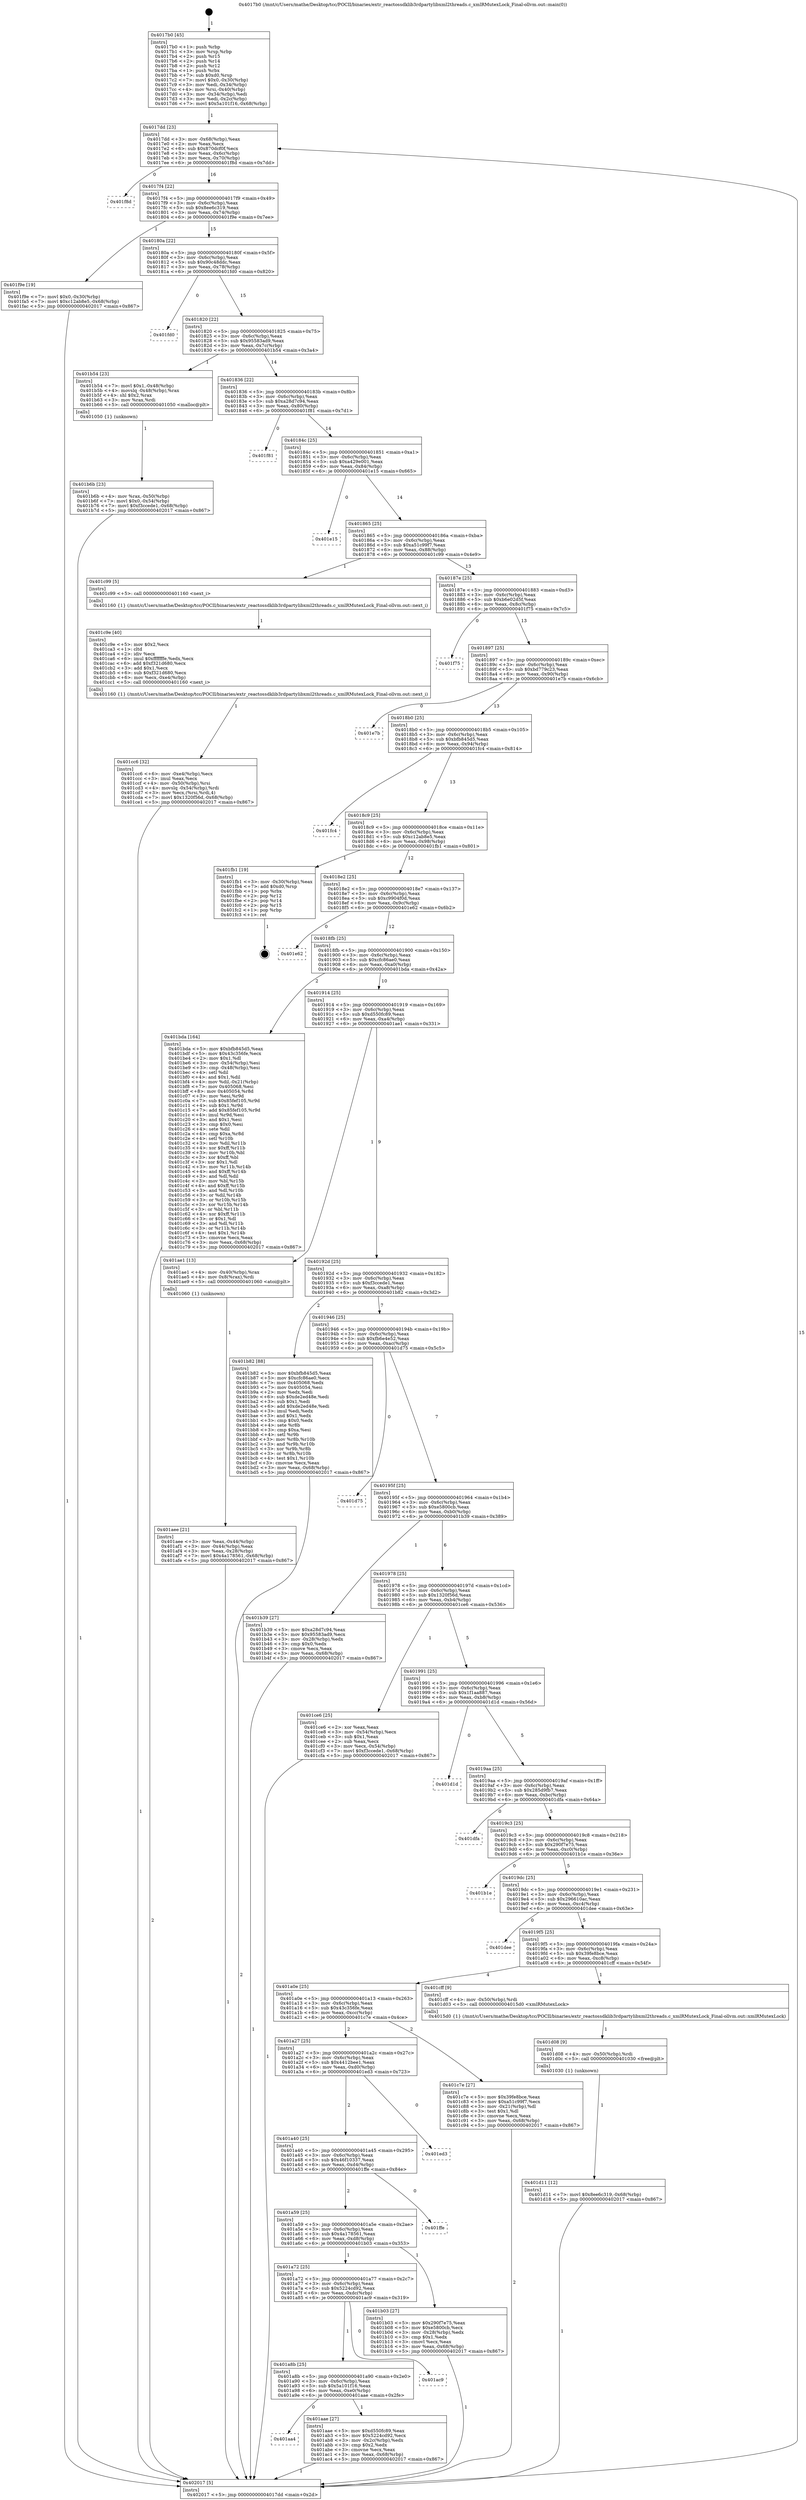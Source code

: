 digraph "0x4017b0" {
  label = "0x4017b0 (/mnt/c/Users/mathe/Desktop/tcc/POCII/binaries/extr_reactossdklib3rdpartylibxml2threads.c_xmlRMutexLock_Final-ollvm.out::main(0))"
  labelloc = "t"
  node[shape=record]

  Entry [label="",width=0.3,height=0.3,shape=circle,fillcolor=black,style=filled]
  "0x4017dd" [label="{
     0x4017dd [23]\l
     | [instrs]\l
     &nbsp;&nbsp;0x4017dd \<+3\>: mov -0x68(%rbp),%eax\l
     &nbsp;&nbsp;0x4017e0 \<+2\>: mov %eax,%ecx\l
     &nbsp;&nbsp;0x4017e2 \<+6\>: sub $0x870dcf0f,%ecx\l
     &nbsp;&nbsp;0x4017e8 \<+3\>: mov %eax,-0x6c(%rbp)\l
     &nbsp;&nbsp;0x4017eb \<+3\>: mov %ecx,-0x70(%rbp)\l
     &nbsp;&nbsp;0x4017ee \<+6\>: je 0000000000401f8d \<main+0x7dd\>\l
  }"]
  "0x401f8d" [label="{
     0x401f8d\l
  }", style=dashed]
  "0x4017f4" [label="{
     0x4017f4 [22]\l
     | [instrs]\l
     &nbsp;&nbsp;0x4017f4 \<+5\>: jmp 00000000004017f9 \<main+0x49\>\l
     &nbsp;&nbsp;0x4017f9 \<+3\>: mov -0x6c(%rbp),%eax\l
     &nbsp;&nbsp;0x4017fc \<+5\>: sub $0x8ee6c319,%eax\l
     &nbsp;&nbsp;0x401801 \<+3\>: mov %eax,-0x74(%rbp)\l
     &nbsp;&nbsp;0x401804 \<+6\>: je 0000000000401f9e \<main+0x7ee\>\l
  }"]
  Exit [label="",width=0.3,height=0.3,shape=circle,fillcolor=black,style=filled,peripheries=2]
  "0x401f9e" [label="{
     0x401f9e [19]\l
     | [instrs]\l
     &nbsp;&nbsp;0x401f9e \<+7\>: movl $0x0,-0x30(%rbp)\l
     &nbsp;&nbsp;0x401fa5 \<+7\>: movl $0xc12ab8e5,-0x68(%rbp)\l
     &nbsp;&nbsp;0x401fac \<+5\>: jmp 0000000000402017 \<main+0x867\>\l
  }"]
  "0x40180a" [label="{
     0x40180a [22]\l
     | [instrs]\l
     &nbsp;&nbsp;0x40180a \<+5\>: jmp 000000000040180f \<main+0x5f\>\l
     &nbsp;&nbsp;0x40180f \<+3\>: mov -0x6c(%rbp),%eax\l
     &nbsp;&nbsp;0x401812 \<+5\>: sub $0x90c48ddc,%eax\l
     &nbsp;&nbsp;0x401817 \<+3\>: mov %eax,-0x78(%rbp)\l
     &nbsp;&nbsp;0x40181a \<+6\>: je 0000000000401fd0 \<main+0x820\>\l
  }"]
  "0x401d11" [label="{
     0x401d11 [12]\l
     | [instrs]\l
     &nbsp;&nbsp;0x401d11 \<+7\>: movl $0x8ee6c319,-0x68(%rbp)\l
     &nbsp;&nbsp;0x401d18 \<+5\>: jmp 0000000000402017 \<main+0x867\>\l
  }"]
  "0x401fd0" [label="{
     0x401fd0\l
  }", style=dashed]
  "0x401820" [label="{
     0x401820 [22]\l
     | [instrs]\l
     &nbsp;&nbsp;0x401820 \<+5\>: jmp 0000000000401825 \<main+0x75\>\l
     &nbsp;&nbsp;0x401825 \<+3\>: mov -0x6c(%rbp),%eax\l
     &nbsp;&nbsp;0x401828 \<+5\>: sub $0x95583ad9,%eax\l
     &nbsp;&nbsp;0x40182d \<+3\>: mov %eax,-0x7c(%rbp)\l
     &nbsp;&nbsp;0x401830 \<+6\>: je 0000000000401b54 \<main+0x3a4\>\l
  }"]
  "0x401d08" [label="{
     0x401d08 [9]\l
     | [instrs]\l
     &nbsp;&nbsp;0x401d08 \<+4\>: mov -0x50(%rbp),%rdi\l
     &nbsp;&nbsp;0x401d0c \<+5\>: call 0000000000401030 \<free@plt\>\l
     | [calls]\l
     &nbsp;&nbsp;0x401030 \{1\} (unknown)\l
  }"]
  "0x401b54" [label="{
     0x401b54 [23]\l
     | [instrs]\l
     &nbsp;&nbsp;0x401b54 \<+7\>: movl $0x1,-0x48(%rbp)\l
     &nbsp;&nbsp;0x401b5b \<+4\>: movslq -0x48(%rbp),%rax\l
     &nbsp;&nbsp;0x401b5f \<+4\>: shl $0x2,%rax\l
     &nbsp;&nbsp;0x401b63 \<+3\>: mov %rax,%rdi\l
     &nbsp;&nbsp;0x401b66 \<+5\>: call 0000000000401050 \<malloc@plt\>\l
     | [calls]\l
     &nbsp;&nbsp;0x401050 \{1\} (unknown)\l
  }"]
  "0x401836" [label="{
     0x401836 [22]\l
     | [instrs]\l
     &nbsp;&nbsp;0x401836 \<+5\>: jmp 000000000040183b \<main+0x8b\>\l
     &nbsp;&nbsp;0x40183b \<+3\>: mov -0x6c(%rbp),%eax\l
     &nbsp;&nbsp;0x40183e \<+5\>: sub $0xa28d7c94,%eax\l
     &nbsp;&nbsp;0x401843 \<+3\>: mov %eax,-0x80(%rbp)\l
     &nbsp;&nbsp;0x401846 \<+6\>: je 0000000000401f81 \<main+0x7d1\>\l
  }"]
  "0x401cc6" [label="{
     0x401cc6 [32]\l
     | [instrs]\l
     &nbsp;&nbsp;0x401cc6 \<+6\>: mov -0xe4(%rbp),%ecx\l
     &nbsp;&nbsp;0x401ccc \<+3\>: imul %eax,%ecx\l
     &nbsp;&nbsp;0x401ccf \<+4\>: mov -0x50(%rbp),%rsi\l
     &nbsp;&nbsp;0x401cd3 \<+4\>: movslq -0x54(%rbp),%rdi\l
     &nbsp;&nbsp;0x401cd7 \<+3\>: mov %ecx,(%rsi,%rdi,4)\l
     &nbsp;&nbsp;0x401cda \<+7\>: movl $0x1320f56d,-0x68(%rbp)\l
     &nbsp;&nbsp;0x401ce1 \<+5\>: jmp 0000000000402017 \<main+0x867\>\l
  }"]
  "0x401f81" [label="{
     0x401f81\l
  }", style=dashed]
  "0x40184c" [label="{
     0x40184c [25]\l
     | [instrs]\l
     &nbsp;&nbsp;0x40184c \<+5\>: jmp 0000000000401851 \<main+0xa1\>\l
     &nbsp;&nbsp;0x401851 \<+3\>: mov -0x6c(%rbp),%eax\l
     &nbsp;&nbsp;0x401854 \<+5\>: sub $0xa429e001,%eax\l
     &nbsp;&nbsp;0x401859 \<+6\>: mov %eax,-0x84(%rbp)\l
     &nbsp;&nbsp;0x40185f \<+6\>: je 0000000000401e15 \<main+0x665\>\l
  }"]
  "0x401c9e" [label="{
     0x401c9e [40]\l
     | [instrs]\l
     &nbsp;&nbsp;0x401c9e \<+5\>: mov $0x2,%ecx\l
     &nbsp;&nbsp;0x401ca3 \<+1\>: cltd\l
     &nbsp;&nbsp;0x401ca4 \<+2\>: idiv %ecx\l
     &nbsp;&nbsp;0x401ca6 \<+6\>: imul $0xfffffffe,%edx,%ecx\l
     &nbsp;&nbsp;0x401cac \<+6\>: add $0xf321d680,%ecx\l
     &nbsp;&nbsp;0x401cb2 \<+3\>: add $0x1,%ecx\l
     &nbsp;&nbsp;0x401cb5 \<+6\>: sub $0xf321d680,%ecx\l
     &nbsp;&nbsp;0x401cbb \<+6\>: mov %ecx,-0xe4(%rbp)\l
     &nbsp;&nbsp;0x401cc1 \<+5\>: call 0000000000401160 \<next_i\>\l
     | [calls]\l
     &nbsp;&nbsp;0x401160 \{1\} (/mnt/c/Users/mathe/Desktop/tcc/POCII/binaries/extr_reactossdklib3rdpartylibxml2threads.c_xmlRMutexLock_Final-ollvm.out::next_i)\l
  }"]
  "0x401e15" [label="{
     0x401e15\l
  }", style=dashed]
  "0x401865" [label="{
     0x401865 [25]\l
     | [instrs]\l
     &nbsp;&nbsp;0x401865 \<+5\>: jmp 000000000040186a \<main+0xba\>\l
     &nbsp;&nbsp;0x40186a \<+3\>: mov -0x6c(%rbp),%eax\l
     &nbsp;&nbsp;0x40186d \<+5\>: sub $0xa51c99f7,%eax\l
     &nbsp;&nbsp;0x401872 \<+6\>: mov %eax,-0x88(%rbp)\l
     &nbsp;&nbsp;0x401878 \<+6\>: je 0000000000401c99 \<main+0x4e9\>\l
  }"]
  "0x401b6b" [label="{
     0x401b6b [23]\l
     | [instrs]\l
     &nbsp;&nbsp;0x401b6b \<+4\>: mov %rax,-0x50(%rbp)\l
     &nbsp;&nbsp;0x401b6f \<+7\>: movl $0x0,-0x54(%rbp)\l
     &nbsp;&nbsp;0x401b76 \<+7\>: movl $0xf3ccede1,-0x68(%rbp)\l
     &nbsp;&nbsp;0x401b7d \<+5\>: jmp 0000000000402017 \<main+0x867\>\l
  }"]
  "0x401c99" [label="{
     0x401c99 [5]\l
     | [instrs]\l
     &nbsp;&nbsp;0x401c99 \<+5\>: call 0000000000401160 \<next_i\>\l
     | [calls]\l
     &nbsp;&nbsp;0x401160 \{1\} (/mnt/c/Users/mathe/Desktop/tcc/POCII/binaries/extr_reactossdklib3rdpartylibxml2threads.c_xmlRMutexLock_Final-ollvm.out::next_i)\l
  }"]
  "0x40187e" [label="{
     0x40187e [25]\l
     | [instrs]\l
     &nbsp;&nbsp;0x40187e \<+5\>: jmp 0000000000401883 \<main+0xd3\>\l
     &nbsp;&nbsp;0x401883 \<+3\>: mov -0x6c(%rbp),%eax\l
     &nbsp;&nbsp;0x401886 \<+5\>: sub $0xb6e02d5f,%eax\l
     &nbsp;&nbsp;0x40188b \<+6\>: mov %eax,-0x8c(%rbp)\l
     &nbsp;&nbsp;0x401891 \<+6\>: je 0000000000401f75 \<main+0x7c5\>\l
  }"]
  "0x401aee" [label="{
     0x401aee [21]\l
     | [instrs]\l
     &nbsp;&nbsp;0x401aee \<+3\>: mov %eax,-0x44(%rbp)\l
     &nbsp;&nbsp;0x401af1 \<+3\>: mov -0x44(%rbp),%eax\l
     &nbsp;&nbsp;0x401af4 \<+3\>: mov %eax,-0x28(%rbp)\l
     &nbsp;&nbsp;0x401af7 \<+7\>: movl $0x4a178561,-0x68(%rbp)\l
     &nbsp;&nbsp;0x401afe \<+5\>: jmp 0000000000402017 \<main+0x867\>\l
  }"]
  "0x401f75" [label="{
     0x401f75\l
  }", style=dashed]
  "0x401897" [label="{
     0x401897 [25]\l
     | [instrs]\l
     &nbsp;&nbsp;0x401897 \<+5\>: jmp 000000000040189c \<main+0xec\>\l
     &nbsp;&nbsp;0x40189c \<+3\>: mov -0x6c(%rbp),%eax\l
     &nbsp;&nbsp;0x40189f \<+5\>: sub $0xbd779c23,%eax\l
     &nbsp;&nbsp;0x4018a4 \<+6\>: mov %eax,-0x90(%rbp)\l
     &nbsp;&nbsp;0x4018aa \<+6\>: je 0000000000401e7b \<main+0x6cb\>\l
  }"]
  "0x4017b0" [label="{
     0x4017b0 [45]\l
     | [instrs]\l
     &nbsp;&nbsp;0x4017b0 \<+1\>: push %rbp\l
     &nbsp;&nbsp;0x4017b1 \<+3\>: mov %rsp,%rbp\l
     &nbsp;&nbsp;0x4017b4 \<+2\>: push %r15\l
     &nbsp;&nbsp;0x4017b6 \<+2\>: push %r14\l
     &nbsp;&nbsp;0x4017b8 \<+2\>: push %r12\l
     &nbsp;&nbsp;0x4017ba \<+1\>: push %rbx\l
     &nbsp;&nbsp;0x4017bb \<+7\>: sub $0xd0,%rsp\l
     &nbsp;&nbsp;0x4017c2 \<+7\>: movl $0x0,-0x30(%rbp)\l
     &nbsp;&nbsp;0x4017c9 \<+3\>: mov %edi,-0x34(%rbp)\l
     &nbsp;&nbsp;0x4017cc \<+4\>: mov %rsi,-0x40(%rbp)\l
     &nbsp;&nbsp;0x4017d0 \<+3\>: mov -0x34(%rbp),%edi\l
     &nbsp;&nbsp;0x4017d3 \<+3\>: mov %edi,-0x2c(%rbp)\l
     &nbsp;&nbsp;0x4017d6 \<+7\>: movl $0x5a101f16,-0x68(%rbp)\l
  }"]
  "0x401e7b" [label="{
     0x401e7b\l
  }", style=dashed]
  "0x4018b0" [label="{
     0x4018b0 [25]\l
     | [instrs]\l
     &nbsp;&nbsp;0x4018b0 \<+5\>: jmp 00000000004018b5 \<main+0x105\>\l
     &nbsp;&nbsp;0x4018b5 \<+3\>: mov -0x6c(%rbp),%eax\l
     &nbsp;&nbsp;0x4018b8 \<+5\>: sub $0xbfb845d5,%eax\l
     &nbsp;&nbsp;0x4018bd \<+6\>: mov %eax,-0x94(%rbp)\l
     &nbsp;&nbsp;0x4018c3 \<+6\>: je 0000000000401fc4 \<main+0x814\>\l
  }"]
  "0x402017" [label="{
     0x402017 [5]\l
     | [instrs]\l
     &nbsp;&nbsp;0x402017 \<+5\>: jmp 00000000004017dd \<main+0x2d\>\l
  }"]
  "0x401fc4" [label="{
     0x401fc4\l
  }", style=dashed]
  "0x4018c9" [label="{
     0x4018c9 [25]\l
     | [instrs]\l
     &nbsp;&nbsp;0x4018c9 \<+5\>: jmp 00000000004018ce \<main+0x11e\>\l
     &nbsp;&nbsp;0x4018ce \<+3\>: mov -0x6c(%rbp),%eax\l
     &nbsp;&nbsp;0x4018d1 \<+5\>: sub $0xc12ab8e5,%eax\l
     &nbsp;&nbsp;0x4018d6 \<+6\>: mov %eax,-0x98(%rbp)\l
     &nbsp;&nbsp;0x4018dc \<+6\>: je 0000000000401fb1 \<main+0x801\>\l
  }"]
  "0x401aa4" [label="{
     0x401aa4\l
  }", style=dashed]
  "0x401fb1" [label="{
     0x401fb1 [19]\l
     | [instrs]\l
     &nbsp;&nbsp;0x401fb1 \<+3\>: mov -0x30(%rbp),%eax\l
     &nbsp;&nbsp;0x401fb4 \<+7\>: add $0xd0,%rsp\l
     &nbsp;&nbsp;0x401fbb \<+1\>: pop %rbx\l
     &nbsp;&nbsp;0x401fbc \<+2\>: pop %r12\l
     &nbsp;&nbsp;0x401fbe \<+2\>: pop %r14\l
     &nbsp;&nbsp;0x401fc0 \<+2\>: pop %r15\l
     &nbsp;&nbsp;0x401fc2 \<+1\>: pop %rbp\l
     &nbsp;&nbsp;0x401fc3 \<+1\>: ret\l
  }"]
  "0x4018e2" [label="{
     0x4018e2 [25]\l
     | [instrs]\l
     &nbsp;&nbsp;0x4018e2 \<+5\>: jmp 00000000004018e7 \<main+0x137\>\l
     &nbsp;&nbsp;0x4018e7 \<+3\>: mov -0x6c(%rbp),%eax\l
     &nbsp;&nbsp;0x4018ea \<+5\>: sub $0xc9904f0d,%eax\l
     &nbsp;&nbsp;0x4018ef \<+6\>: mov %eax,-0x9c(%rbp)\l
     &nbsp;&nbsp;0x4018f5 \<+6\>: je 0000000000401e62 \<main+0x6b2\>\l
  }"]
  "0x401aae" [label="{
     0x401aae [27]\l
     | [instrs]\l
     &nbsp;&nbsp;0x401aae \<+5\>: mov $0xd550fc89,%eax\l
     &nbsp;&nbsp;0x401ab3 \<+5\>: mov $0x5224cd92,%ecx\l
     &nbsp;&nbsp;0x401ab8 \<+3\>: mov -0x2c(%rbp),%edx\l
     &nbsp;&nbsp;0x401abb \<+3\>: cmp $0x2,%edx\l
     &nbsp;&nbsp;0x401abe \<+3\>: cmovne %ecx,%eax\l
     &nbsp;&nbsp;0x401ac1 \<+3\>: mov %eax,-0x68(%rbp)\l
     &nbsp;&nbsp;0x401ac4 \<+5\>: jmp 0000000000402017 \<main+0x867\>\l
  }"]
  "0x401e62" [label="{
     0x401e62\l
  }", style=dashed]
  "0x4018fb" [label="{
     0x4018fb [25]\l
     | [instrs]\l
     &nbsp;&nbsp;0x4018fb \<+5\>: jmp 0000000000401900 \<main+0x150\>\l
     &nbsp;&nbsp;0x401900 \<+3\>: mov -0x6c(%rbp),%eax\l
     &nbsp;&nbsp;0x401903 \<+5\>: sub $0xcfc86ae0,%eax\l
     &nbsp;&nbsp;0x401908 \<+6\>: mov %eax,-0xa0(%rbp)\l
     &nbsp;&nbsp;0x40190e \<+6\>: je 0000000000401bda \<main+0x42a\>\l
  }"]
  "0x401a8b" [label="{
     0x401a8b [25]\l
     | [instrs]\l
     &nbsp;&nbsp;0x401a8b \<+5\>: jmp 0000000000401a90 \<main+0x2e0\>\l
     &nbsp;&nbsp;0x401a90 \<+3\>: mov -0x6c(%rbp),%eax\l
     &nbsp;&nbsp;0x401a93 \<+5\>: sub $0x5a101f16,%eax\l
     &nbsp;&nbsp;0x401a98 \<+6\>: mov %eax,-0xe0(%rbp)\l
     &nbsp;&nbsp;0x401a9e \<+6\>: je 0000000000401aae \<main+0x2fe\>\l
  }"]
  "0x401bda" [label="{
     0x401bda [164]\l
     | [instrs]\l
     &nbsp;&nbsp;0x401bda \<+5\>: mov $0xbfb845d5,%eax\l
     &nbsp;&nbsp;0x401bdf \<+5\>: mov $0x43c356fe,%ecx\l
     &nbsp;&nbsp;0x401be4 \<+2\>: mov $0x1,%dl\l
     &nbsp;&nbsp;0x401be6 \<+3\>: mov -0x54(%rbp),%esi\l
     &nbsp;&nbsp;0x401be9 \<+3\>: cmp -0x48(%rbp),%esi\l
     &nbsp;&nbsp;0x401bec \<+4\>: setl %dil\l
     &nbsp;&nbsp;0x401bf0 \<+4\>: and $0x1,%dil\l
     &nbsp;&nbsp;0x401bf4 \<+4\>: mov %dil,-0x21(%rbp)\l
     &nbsp;&nbsp;0x401bf8 \<+7\>: mov 0x405068,%esi\l
     &nbsp;&nbsp;0x401bff \<+8\>: mov 0x405054,%r8d\l
     &nbsp;&nbsp;0x401c07 \<+3\>: mov %esi,%r9d\l
     &nbsp;&nbsp;0x401c0a \<+7\>: sub $0x85fef105,%r9d\l
     &nbsp;&nbsp;0x401c11 \<+4\>: sub $0x1,%r9d\l
     &nbsp;&nbsp;0x401c15 \<+7\>: add $0x85fef105,%r9d\l
     &nbsp;&nbsp;0x401c1c \<+4\>: imul %r9d,%esi\l
     &nbsp;&nbsp;0x401c20 \<+3\>: and $0x1,%esi\l
     &nbsp;&nbsp;0x401c23 \<+3\>: cmp $0x0,%esi\l
     &nbsp;&nbsp;0x401c26 \<+4\>: sete %dil\l
     &nbsp;&nbsp;0x401c2a \<+4\>: cmp $0xa,%r8d\l
     &nbsp;&nbsp;0x401c2e \<+4\>: setl %r10b\l
     &nbsp;&nbsp;0x401c32 \<+3\>: mov %dil,%r11b\l
     &nbsp;&nbsp;0x401c35 \<+4\>: xor $0xff,%r11b\l
     &nbsp;&nbsp;0x401c39 \<+3\>: mov %r10b,%bl\l
     &nbsp;&nbsp;0x401c3c \<+3\>: xor $0xff,%bl\l
     &nbsp;&nbsp;0x401c3f \<+3\>: xor $0x1,%dl\l
     &nbsp;&nbsp;0x401c42 \<+3\>: mov %r11b,%r14b\l
     &nbsp;&nbsp;0x401c45 \<+4\>: and $0xff,%r14b\l
     &nbsp;&nbsp;0x401c49 \<+3\>: and %dl,%dil\l
     &nbsp;&nbsp;0x401c4c \<+3\>: mov %bl,%r15b\l
     &nbsp;&nbsp;0x401c4f \<+4\>: and $0xff,%r15b\l
     &nbsp;&nbsp;0x401c53 \<+3\>: and %dl,%r10b\l
     &nbsp;&nbsp;0x401c56 \<+3\>: or %dil,%r14b\l
     &nbsp;&nbsp;0x401c59 \<+3\>: or %r10b,%r15b\l
     &nbsp;&nbsp;0x401c5c \<+3\>: xor %r15b,%r14b\l
     &nbsp;&nbsp;0x401c5f \<+3\>: or %bl,%r11b\l
     &nbsp;&nbsp;0x401c62 \<+4\>: xor $0xff,%r11b\l
     &nbsp;&nbsp;0x401c66 \<+3\>: or $0x1,%dl\l
     &nbsp;&nbsp;0x401c69 \<+3\>: and %dl,%r11b\l
     &nbsp;&nbsp;0x401c6c \<+3\>: or %r11b,%r14b\l
     &nbsp;&nbsp;0x401c6f \<+4\>: test $0x1,%r14b\l
     &nbsp;&nbsp;0x401c73 \<+3\>: cmovne %ecx,%eax\l
     &nbsp;&nbsp;0x401c76 \<+3\>: mov %eax,-0x68(%rbp)\l
     &nbsp;&nbsp;0x401c79 \<+5\>: jmp 0000000000402017 \<main+0x867\>\l
  }"]
  "0x401914" [label="{
     0x401914 [25]\l
     | [instrs]\l
     &nbsp;&nbsp;0x401914 \<+5\>: jmp 0000000000401919 \<main+0x169\>\l
     &nbsp;&nbsp;0x401919 \<+3\>: mov -0x6c(%rbp),%eax\l
     &nbsp;&nbsp;0x40191c \<+5\>: sub $0xd550fc89,%eax\l
     &nbsp;&nbsp;0x401921 \<+6\>: mov %eax,-0xa4(%rbp)\l
     &nbsp;&nbsp;0x401927 \<+6\>: je 0000000000401ae1 \<main+0x331\>\l
  }"]
  "0x401ac9" [label="{
     0x401ac9\l
  }", style=dashed]
  "0x401ae1" [label="{
     0x401ae1 [13]\l
     | [instrs]\l
     &nbsp;&nbsp;0x401ae1 \<+4\>: mov -0x40(%rbp),%rax\l
     &nbsp;&nbsp;0x401ae5 \<+4\>: mov 0x8(%rax),%rdi\l
     &nbsp;&nbsp;0x401ae9 \<+5\>: call 0000000000401060 \<atoi@plt\>\l
     | [calls]\l
     &nbsp;&nbsp;0x401060 \{1\} (unknown)\l
  }"]
  "0x40192d" [label="{
     0x40192d [25]\l
     | [instrs]\l
     &nbsp;&nbsp;0x40192d \<+5\>: jmp 0000000000401932 \<main+0x182\>\l
     &nbsp;&nbsp;0x401932 \<+3\>: mov -0x6c(%rbp),%eax\l
     &nbsp;&nbsp;0x401935 \<+5\>: sub $0xf3ccede1,%eax\l
     &nbsp;&nbsp;0x40193a \<+6\>: mov %eax,-0xa8(%rbp)\l
     &nbsp;&nbsp;0x401940 \<+6\>: je 0000000000401b82 \<main+0x3d2\>\l
  }"]
  "0x401a72" [label="{
     0x401a72 [25]\l
     | [instrs]\l
     &nbsp;&nbsp;0x401a72 \<+5\>: jmp 0000000000401a77 \<main+0x2c7\>\l
     &nbsp;&nbsp;0x401a77 \<+3\>: mov -0x6c(%rbp),%eax\l
     &nbsp;&nbsp;0x401a7a \<+5\>: sub $0x5224cd92,%eax\l
     &nbsp;&nbsp;0x401a7f \<+6\>: mov %eax,-0xdc(%rbp)\l
     &nbsp;&nbsp;0x401a85 \<+6\>: je 0000000000401ac9 \<main+0x319\>\l
  }"]
  "0x401b82" [label="{
     0x401b82 [88]\l
     | [instrs]\l
     &nbsp;&nbsp;0x401b82 \<+5\>: mov $0xbfb845d5,%eax\l
     &nbsp;&nbsp;0x401b87 \<+5\>: mov $0xcfc86ae0,%ecx\l
     &nbsp;&nbsp;0x401b8c \<+7\>: mov 0x405068,%edx\l
     &nbsp;&nbsp;0x401b93 \<+7\>: mov 0x405054,%esi\l
     &nbsp;&nbsp;0x401b9a \<+2\>: mov %edx,%edi\l
     &nbsp;&nbsp;0x401b9c \<+6\>: sub $0xde2ed48e,%edi\l
     &nbsp;&nbsp;0x401ba2 \<+3\>: sub $0x1,%edi\l
     &nbsp;&nbsp;0x401ba5 \<+6\>: add $0xde2ed48e,%edi\l
     &nbsp;&nbsp;0x401bab \<+3\>: imul %edi,%edx\l
     &nbsp;&nbsp;0x401bae \<+3\>: and $0x1,%edx\l
     &nbsp;&nbsp;0x401bb1 \<+3\>: cmp $0x0,%edx\l
     &nbsp;&nbsp;0x401bb4 \<+4\>: sete %r8b\l
     &nbsp;&nbsp;0x401bb8 \<+3\>: cmp $0xa,%esi\l
     &nbsp;&nbsp;0x401bbb \<+4\>: setl %r9b\l
     &nbsp;&nbsp;0x401bbf \<+3\>: mov %r8b,%r10b\l
     &nbsp;&nbsp;0x401bc2 \<+3\>: and %r9b,%r10b\l
     &nbsp;&nbsp;0x401bc5 \<+3\>: xor %r9b,%r8b\l
     &nbsp;&nbsp;0x401bc8 \<+3\>: or %r8b,%r10b\l
     &nbsp;&nbsp;0x401bcb \<+4\>: test $0x1,%r10b\l
     &nbsp;&nbsp;0x401bcf \<+3\>: cmovne %ecx,%eax\l
     &nbsp;&nbsp;0x401bd2 \<+3\>: mov %eax,-0x68(%rbp)\l
     &nbsp;&nbsp;0x401bd5 \<+5\>: jmp 0000000000402017 \<main+0x867\>\l
  }"]
  "0x401946" [label="{
     0x401946 [25]\l
     | [instrs]\l
     &nbsp;&nbsp;0x401946 \<+5\>: jmp 000000000040194b \<main+0x19b\>\l
     &nbsp;&nbsp;0x40194b \<+3\>: mov -0x6c(%rbp),%eax\l
     &nbsp;&nbsp;0x40194e \<+5\>: sub $0xfb6e4e52,%eax\l
     &nbsp;&nbsp;0x401953 \<+6\>: mov %eax,-0xac(%rbp)\l
     &nbsp;&nbsp;0x401959 \<+6\>: je 0000000000401d75 \<main+0x5c5\>\l
  }"]
  "0x401b03" [label="{
     0x401b03 [27]\l
     | [instrs]\l
     &nbsp;&nbsp;0x401b03 \<+5\>: mov $0x290f7e75,%eax\l
     &nbsp;&nbsp;0x401b08 \<+5\>: mov $0xe5800cb,%ecx\l
     &nbsp;&nbsp;0x401b0d \<+3\>: mov -0x28(%rbp),%edx\l
     &nbsp;&nbsp;0x401b10 \<+3\>: cmp $0x1,%edx\l
     &nbsp;&nbsp;0x401b13 \<+3\>: cmovl %ecx,%eax\l
     &nbsp;&nbsp;0x401b16 \<+3\>: mov %eax,-0x68(%rbp)\l
     &nbsp;&nbsp;0x401b19 \<+5\>: jmp 0000000000402017 \<main+0x867\>\l
  }"]
  "0x401d75" [label="{
     0x401d75\l
  }", style=dashed]
  "0x40195f" [label="{
     0x40195f [25]\l
     | [instrs]\l
     &nbsp;&nbsp;0x40195f \<+5\>: jmp 0000000000401964 \<main+0x1b4\>\l
     &nbsp;&nbsp;0x401964 \<+3\>: mov -0x6c(%rbp),%eax\l
     &nbsp;&nbsp;0x401967 \<+5\>: sub $0xe5800cb,%eax\l
     &nbsp;&nbsp;0x40196c \<+6\>: mov %eax,-0xb0(%rbp)\l
     &nbsp;&nbsp;0x401972 \<+6\>: je 0000000000401b39 \<main+0x389\>\l
  }"]
  "0x401a59" [label="{
     0x401a59 [25]\l
     | [instrs]\l
     &nbsp;&nbsp;0x401a59 \<+5\>: jmp 0000000000401a5e \<main+0x2ae\>\l
     &nbsp;&nbsp;0x401a5e \<+3\>: mov -0x6c(%rbp),%eax\l
     &nbsp;&nbsp;0x401a61 \<+5\>: sub $0x4a178561,%eax\l
     &nbsp;&nbsp;0x401a66 \<+6\>: mov %eax,-0xd8(%rbp)\l
     &nbsp;&nbsp;0x401a6c \<+6\>: je 0000000000401b03 \<main+0x353\>\l
  }"]
  "0x401b39" [label="{
     0x401b39 [27]\l
     | [instrs]\l
     &nbsp;&nbsp;0x401b39 \<+5\>: mov $0xa28d7c94,%eax\l
     &nbsp;&nbsp;0x401b3e \<+5\>: mov $0x95583ad9,%ecx\l
     &nbsp;&nbsp;0x401b43 \<+3\>: mov -0x28(%rbp),%edx\l
     &nbsp;&nbsp;0x401b46 \<+3\>: cmp $0x0,%edx\l
     &nbsp;&nbsp;0x401b49 \<+3\>: cmove %ecx,%eax\l
     &nbsp;&nbsp;0x401b4c \<+3\>: mov %eax,-0x68(%rbp)\l
     &nbsp;&nbsp;0x401b4f \<+5\>: jmp 0000000000402017 \<main+0x867\>\l
  }"]
  "0x401978" [label="{
     0x401978 [25]\l
     | [instrs]\l
     &nbsp;&nbsp;0x401978 \<+5\>: jmp 000000000040197d \<main+0x1cd\>\l
     &nbsp;&nbsp;0x40197d \<+3\>: mov -0x6c(%rbp),%eax\l
     &nbsp;&nbsp;0x401980 \<+5\>: sub $0x1320f56d,%eax\l
     &nbsp;&nbsp;0x401985 \<+6\>: mov %eax,-0xb4(%rbp)\l
     &nbsp;&nbsp;0x40198b \<+6\>: je 0000000000401ce6 \<main+0x536\>\l
  }"]
  "0x401ffe" [label="{
     0x401ffe\l
  }", style=dashed]
  "0x401ce6" [label="{
     0x401ce6 [25]\l
     | [instrs]\l
     &nbsp;&nbsp;0x401ce6 \<+2\>: xor %eax,%eax\l
     &nbsp;&nbsp;0x401ce8 \<+3\>: mov -0x54(%rbp),%ecx\l
     &nbsp;&nbsp;0x401ceb \<+3\>: sub $0x1,%eax\l
     &nbsp;&nbsp;0x401cee \<+2\>: sub %eax,%ecx\l
     &nbsp;&nbsp;0x401cf0 \<+3\>: mov %ecx,-0x54(%rbp)\l
     &nbsp;&nbsp;0x401cf3 \<+7\>: movl $0xf3ccede1,-0x68(%rbp)\l
     &nbsp;&nbsp;0x401cfa \<+5\>: jmp 0000000000402017 \<main+0x867\>\l
  }"]
  "0x401991" [label="{
     0x401991 [25]\l
     | [instrs]\l
     &nbsp;&nbsp;0x401991 \<+5\>: jmp 0000000000401996 \<main+0x1e6\>\l
     &nbsp;&nbsp;0x401996 \<+3\>: mov -0x6c(%rbp),%eax\l
     &nbsp;&nbsp;0x401999 \<+5\>: sub $0x1f1aa887,%eax\l
     &nbsp;&nbsp;0x40199e \<+6\>: mov %eax,-0xb8(%rbp)\l
     &nbsp;&nbsp;0x4019a4 \<+6\>: je 0000000000401d1d \<main+0x56d\>\l
  }"]
  "0x401a40" [label="{
     0x401a40 [25]\l
     | [instrs]\l
     &nbsp;&nbsp;0x401a40 \<+5\>: jmp 0000000000401a45 \<main+0x295\>\l
     &nbsp;&nbsp;0x401a45 \<+3\>: mov -0x6c(%rbp),%eax\l
     &nbsp;&nbsp;0x401a48 \<+5\>: sub $0x46f10337,%eax\l
     &nbsp;&nbsp;0x401a4d \<+6\>: mov %eax,-0xd4(%rbp)\l
     &nbsp;&nbsp;0x401a53 \<+6\>: je 0000000000401ffe \<main+0x84e\>\l
  }"]
  "0x401d1d" [label="{
     0x401d1d\l
  }", style=dashed]
  "0x4019aa" [label="{
     0x4019aa [25]\l
     | [instrs]\l
     &nbsp;&nbsp;0x4019aa \<+5\>: jmp 00000000004019af \<main+0x1ff\>\l
     &nbsp;&nbsp;0x4019af \<+3\>: mov -0x6c(%rbp),%eax\l
     &nbsp;&nbsp;0x4019b2 \<+5\>: sub $0x285d9fb7,%eax\l
     &nbsp;&nbsp;0x4019b7 \<+6\>: mov %eax,-0xbc(%rbp)\l
     &nbsp;&nbsp;0x4019bd \<+6\>: je 0000000000401dfa \<main+0x64a\>\l
  }"]
  "0x401ed3" [label="{
     0x401ed3\l
  }", style=dashed]
  "0x401dfa" [label="{
     0x401dfa\l
  }", style=dashed]
  "0x4019c3" [label="{
     0x4019c3 [25]\l
     | [instrs]\l
     &nbsp;&nbsp;0x4019c3 \<+5\>: jmp 00000000004019c8 \<main+0x218\>\l
     &nbsp;&nbsp;0x4019c8 \<+3\>: mov -0x6c(%rbp),%eax\l
     &nbsp;&nbsp;0x4019cb \<+5\>: sub $0x290f7e75,%eax\l
     &nbsp;&nbsp;0x4019d0 \<+6\>: mov %eax,-0xc0(%rbp)\l
     &nbsp;&nbsp;0x4019d6 \<+6\>: je 0000000000401b1e \<main+0x36e\>\l
  }"]
  "0x401a27" [label="{
     0x401a27 [25]\l
     | [instrs]\l
     &nbsp;&nbsp;0x401a27 \<+5\>: jmp 0000000000401a2c \<main+0x27c\>\l
     &nbsp;&nbsp;0x401a2c \<+3\>: mov -0x6c(%rbp),%eax\l
     &nbsp;&nbsp;0x401a2f \<+5\>: sub $0x4412bee1,%eax\l
     &nbsp;&nbsp;0x401a34 \<+6\>: mov %eax,-0xd0(%rbp)\l
     &nbsp;&nbsp;0x401a3a \<+6\>: je 0000000000401ed3 \<main+0x723\>\l
  }"]
  "0x401b1e" [label="{
     0x401b1e\l
  }", style=dashed]
  "0x4019dc" [label="{
     0x4019dc [25]\l
     | [instrs]\l
     &nbsp;&nbsp;0x4019dc \<+5\>: jmp 00000000004019e1 \<main+0x231\>\l
     &nbsp;&nbsp;0x4019e1 \<+3\>: mov -0x6c(%rbp),%eax\l
     &nbsp;&nbsp;0x4019e4 \<+5\>: sub $0x296610ac,%eax\l
     &nbsp;&nbsp;0x4019e9 \<+6\>: mov %eax,-0xc4(%rbp)\l
     &nbsp;&nbsp;0x4019ef \<+6\>: je 0000000000401dee \<main+0x63e\>\l
  }"]
  "0x401c7e" [label="{
     0x401c7e [27]\l
     | [instrs]\l
     &nbsp;&nbsp;0x401c7e \<+5\>: mov $0x39fe8bce,%eax\l
     &nbsp;&nbsp;0x401c83 \<+5\>: mov $0xa51c99f7,%ecx\l
     &nbsp;&nbsp;0x401c88 \<+3\>: mov -0x21(%rbp),%dl\l
     &nbsp;&nbsp;0x401c8b \<+3\>: test $0x1,%dl\l
     &nbsp;&nbsp;0x401c8e \<+3\>: cmovne %ecx,%eax\l
     &nbsp;&nbsp;0x401c91 \<+3\>: mov %eax,-0x68(%rbp)\l
     &nbsp;&nbsp;0x401c94 \<+5\>: jmp 0000000000402017 \<main+0x867\>\l
  }"]
  "0x401dee" [label="{
     0x401dee\l
  }", style=dashed]
  "0x4019f5" [label="{
     0x4019f5 [25]\l
     | [instrs]\l
     &nbsp;&nbsp;0x4019f5 \<+5\>: jmp 00000000004019fa \<main+0x24a\>\l
     &nbsp;&nbsp;0x4019fa \<+3\>: mov -0x6c(%rbp),%eax\l
     &nbsp;&nbsp;0x4019fd \<+5\>: sub $0x39fe8bce,%eax\l
     &nbsp;&nbsp;0x401a02 \<+6\>: mov %eax,-0xc8(%rbp)\l
     &nbsp;&nbsp;0x401a08 \<+6\>: je 0000000000401cff \<main+0x54f\>\l
  }"]
  "0x401a0e" [label="{
     0x401a0e [25]\l
     | [instrs]\l
     &nbsp;&nbsp;0x401a0e \<+5\>: jmp 0000000000401a13 \<main+0x263\>\l
     &nbsp;&nbsp;0x401a13 \<+3\>: mov -0x6c(%rbp),%eax\l
     &nbsp;&nbsp;0x401a16 \<+5\>: sub $0x43c356fe,%eax\l
     &nbsp;&nbsp;0x401a1b \<+6\>: mov %eax,-0xcc(%rbp)\l
     &nbsp;&nbsp;0x401a21 \<+6\>: je 0000000000401c7e \<main+0x4ce\>\l
  }"]
  "0x401cff" [label="{
     0x401cff [9]\l
     | [instrs]\l
     &nbsp;&nbsp;0x401cff \<+4\>: mov -0x50(%rbp),%rdi\l
     &nbsp;&nbsp;0x401d03 \<+5\>: call 00000000004015d0 \<xmlRMutexLock\>\l
     | [calls]\l
     &nbsp;&nbsp;0x4015d0 \{1\} (/mnt/c/Users/mathe/Desktop/tcc/POCII/binaries/extr_reactossdklib3rdpartylibxml2threads.c_xmlRMutexLock_Final-ollvm.out::xmlRMutexLock)\l
  }"]
  Entry -> "0x4017b0" [label=" 1"]
  "0x4017dd" -> "0x401f8d" [label=" 0"]
  "0x4017dd" -> "0x4017f4" [label=" 16"]
  "0x401fb1" -> Exit [label=" 1"]
  "0x4017f4" -> "0x401f9e" [label=" 1"]
  "0x4017f4" -> "0x40180a" [label=" 15"]
  "0x401f9e" -> "0x402017" [label=" 1"]
  "0x40180a" -> "0x401fd0" [label=" 0"]
  "0x40180a" -> "0x401820" [label=" 15"]
  "0x401d11" -> "0x402017" [label=" 1"]
  "0x401820" -> "0x401b54" [label=" 1"]
  "0x401820" -> "0x401836" [label=" 14"]
  "0x401d08" -> "0x401d11" [label=" 1"]
  "0x401836" -> "0x401f81" [label=" 0"]
  "0x401836" -> "0x40184c" [label=" 14"]
  "0x401cff" -> "0x401d08" [label=" 1"]
  "0x40184c" -> "0x401e15" [label=" 0"]
  "0x40184c" -> "0x401865" [label=" 14"]
  "0x401ce6" -> "0x402017" [label=" 1"]
  "0x401865" -> "0x401c99" [label=" 1"]
  "0x401865" -> "0x40187e" [label=" 13"]
  "0x401cc6" -> "0x402017" [label=" 1"]
  "0x40187e" -> "0x401f75" [label=" 0"]
  "0x40187e" -> "0x401897" [label=" 13"]
  "0x401c9e" -> "0x401cc6" [label=" 1"]
  "0x401897" -> "0x401e7b" [label=" 0"]
  "0x401897" -> "0x4018b0" [label=" 13"]
  "0x401c99" -> "0x401c9e" [label=" 1"]
  "0x4018b0" -> "0x401fc4" [label=" 0"]
  "0x4018b0" -> "0x4018c9" [label=" 13"]
  "0x401c7e" -> "0x402017" [label=" 2"]
  "0x4018c9" -> "0x401fb1" [label=" 1"]
  "0x4018c9" -> "0x4018e2" [label=" 12"]
  "0x401bda" -> "0x402017" [label=" 2"]
  "0x4018e2" -> "0x401e62" [label=" 0"]
  "0x4018e2" -> "0x4018fb" [label=" 12"]
  "0x401b82" -> "0x402017" [label=" 2"]
  "0x4018fb" -> "0x401bda" [label=" 2"]
  "0x4018fb" -> "0x401914" [label=" 10"]
  "0x401b54" -> "0x401b6b" [label=" 1"]
  "0x401914" -> "0x401ae1" [label=" 1"]
  "0x401914" -> "0x40192d" [label=" 9"]
  "0x401b39" -> "0x402017" [label=" 1"]
  "0x40192d" -> "0x401b82" [label=" 2"]
  "0x40192d" -> "0x401946" [label=" 7"]
  "0x401aee" -> "0x402017" [label=" 1"]
  "0x401946" -> "0x401d75" [label=" 0"]
  "0x401946" -> "0x40195f" [label=" 7"]
  "0x401ae1" -> "0x401aee" [label=" 1"]
  "0x40195f" -> "0x401b39" [label=" 1"]
  "0x40195f" -> "0x401978" [label=" 6"]
  "0x4017b0" -> "0x4017dd" [label=" 1"]
  "0x401978" -> "0x401ce6" [label=" 1"]
  "0x401978" -> "0x401991" [label=" 5"]
  "0x401aae" -> "0x402017" [label=" 1"]
  "0x401991" -> "0x401d1d" [label=" 0"]
  "0x401991" -> "0x4019aa" [label=" 5"]
  "0x401a8b" -> "0x401aae" [label=" 1"]
  "0x4019aa" -> "0x401dfa" [label=" 0"]
  "0x4019aa" -> "0x4019c3" [label=" 5"]
  "0x401b6b" -> "0x402017" [label=" 1"]
  "0x4019c3" -> "0x401b1e" [label=" 0"]
  "0x4019c3" -> "0x4019dc" [label=" 5"]
  "0x401a72" -> "0x401ac9" [label=" 0"]
  "0x4019dc" -> "0x401dee" [label=" 0"]
  "0x4019dc" -> "0x4019f5" [label=" 5"]
  "0x401b03" -> "0x402017" [label=" 1"]
  "0x4019f5" -> "0x401cff" [label=" 1"]
  "0x4019f5" -> "0x401a0e" [label=" 4"]
  "0x401a59" -> "0x401a72" [label=" 1"]
  "0x401a0e" -> "0x401c7e" [label=" 2"]
  "0x401a0e" -> "0x401a27" [label=" 2"]
  "0x401a72" -> "0x401a8b" [label=" 1"]
  "0x401a27" -> "0x401ed3" [label=" 0"]
  "0x401a27" -> "0x401a40" [label=" 2"]
  "0x401a8b" -> "0x401aa4" [label=" 0"]
  "0x401a40" -> "0x401ffe" [label=" 0"]
  "0x401a40" -> "0x401a59" [label=" 2"]
  "0x402017" -> "0x4017dd" [label=" 15"]
  "0x401a59" -> "0x401b03" [label=" 1"]
}
